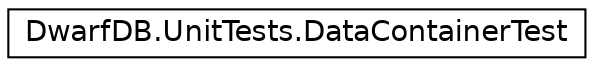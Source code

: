 digraph "Graphical Class Hierarchy"
{
  edge [fontname="Helvetica",fontsize="14",labelfontname="Helvetica",labelfontsize="14"];
  node [fontname="Helvetica",fontsize="14",shape=record];
  rankdir="LR";
  Node1 [label="DwarfDB.UnitTests.DataContainerTest",height=0.2,width=0.4,color="black", fillcolor="white", style="filled",URL="$d7/d13/class_dwarf_d_b_1_1_unit_tests_1_1_data_container_test.html"];
}

